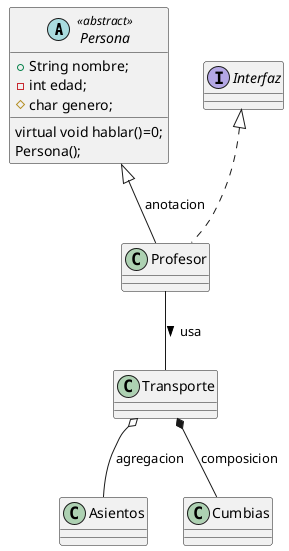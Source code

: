 @startuml
  abstract Class Persona<<abstract>>{
    +String nombre;
    'Público'
    -int edad;
    'Privado'
    #char genero;
    'Protected'
    virtual void hablar()=0;
    Persona();
  }
  Class Profesor
  interface Interfaz{

  }
  Class Transporte
  Class Asientos
  Class Cumbias

  Persona <|--Profesor : anotacion
  Interfaz <|..Profesor
  Profesor -- Transporte: usa >
  Transporte o-- Asientos : agregacion
  Transporte *-- Cumbias: composicion



@enduml
